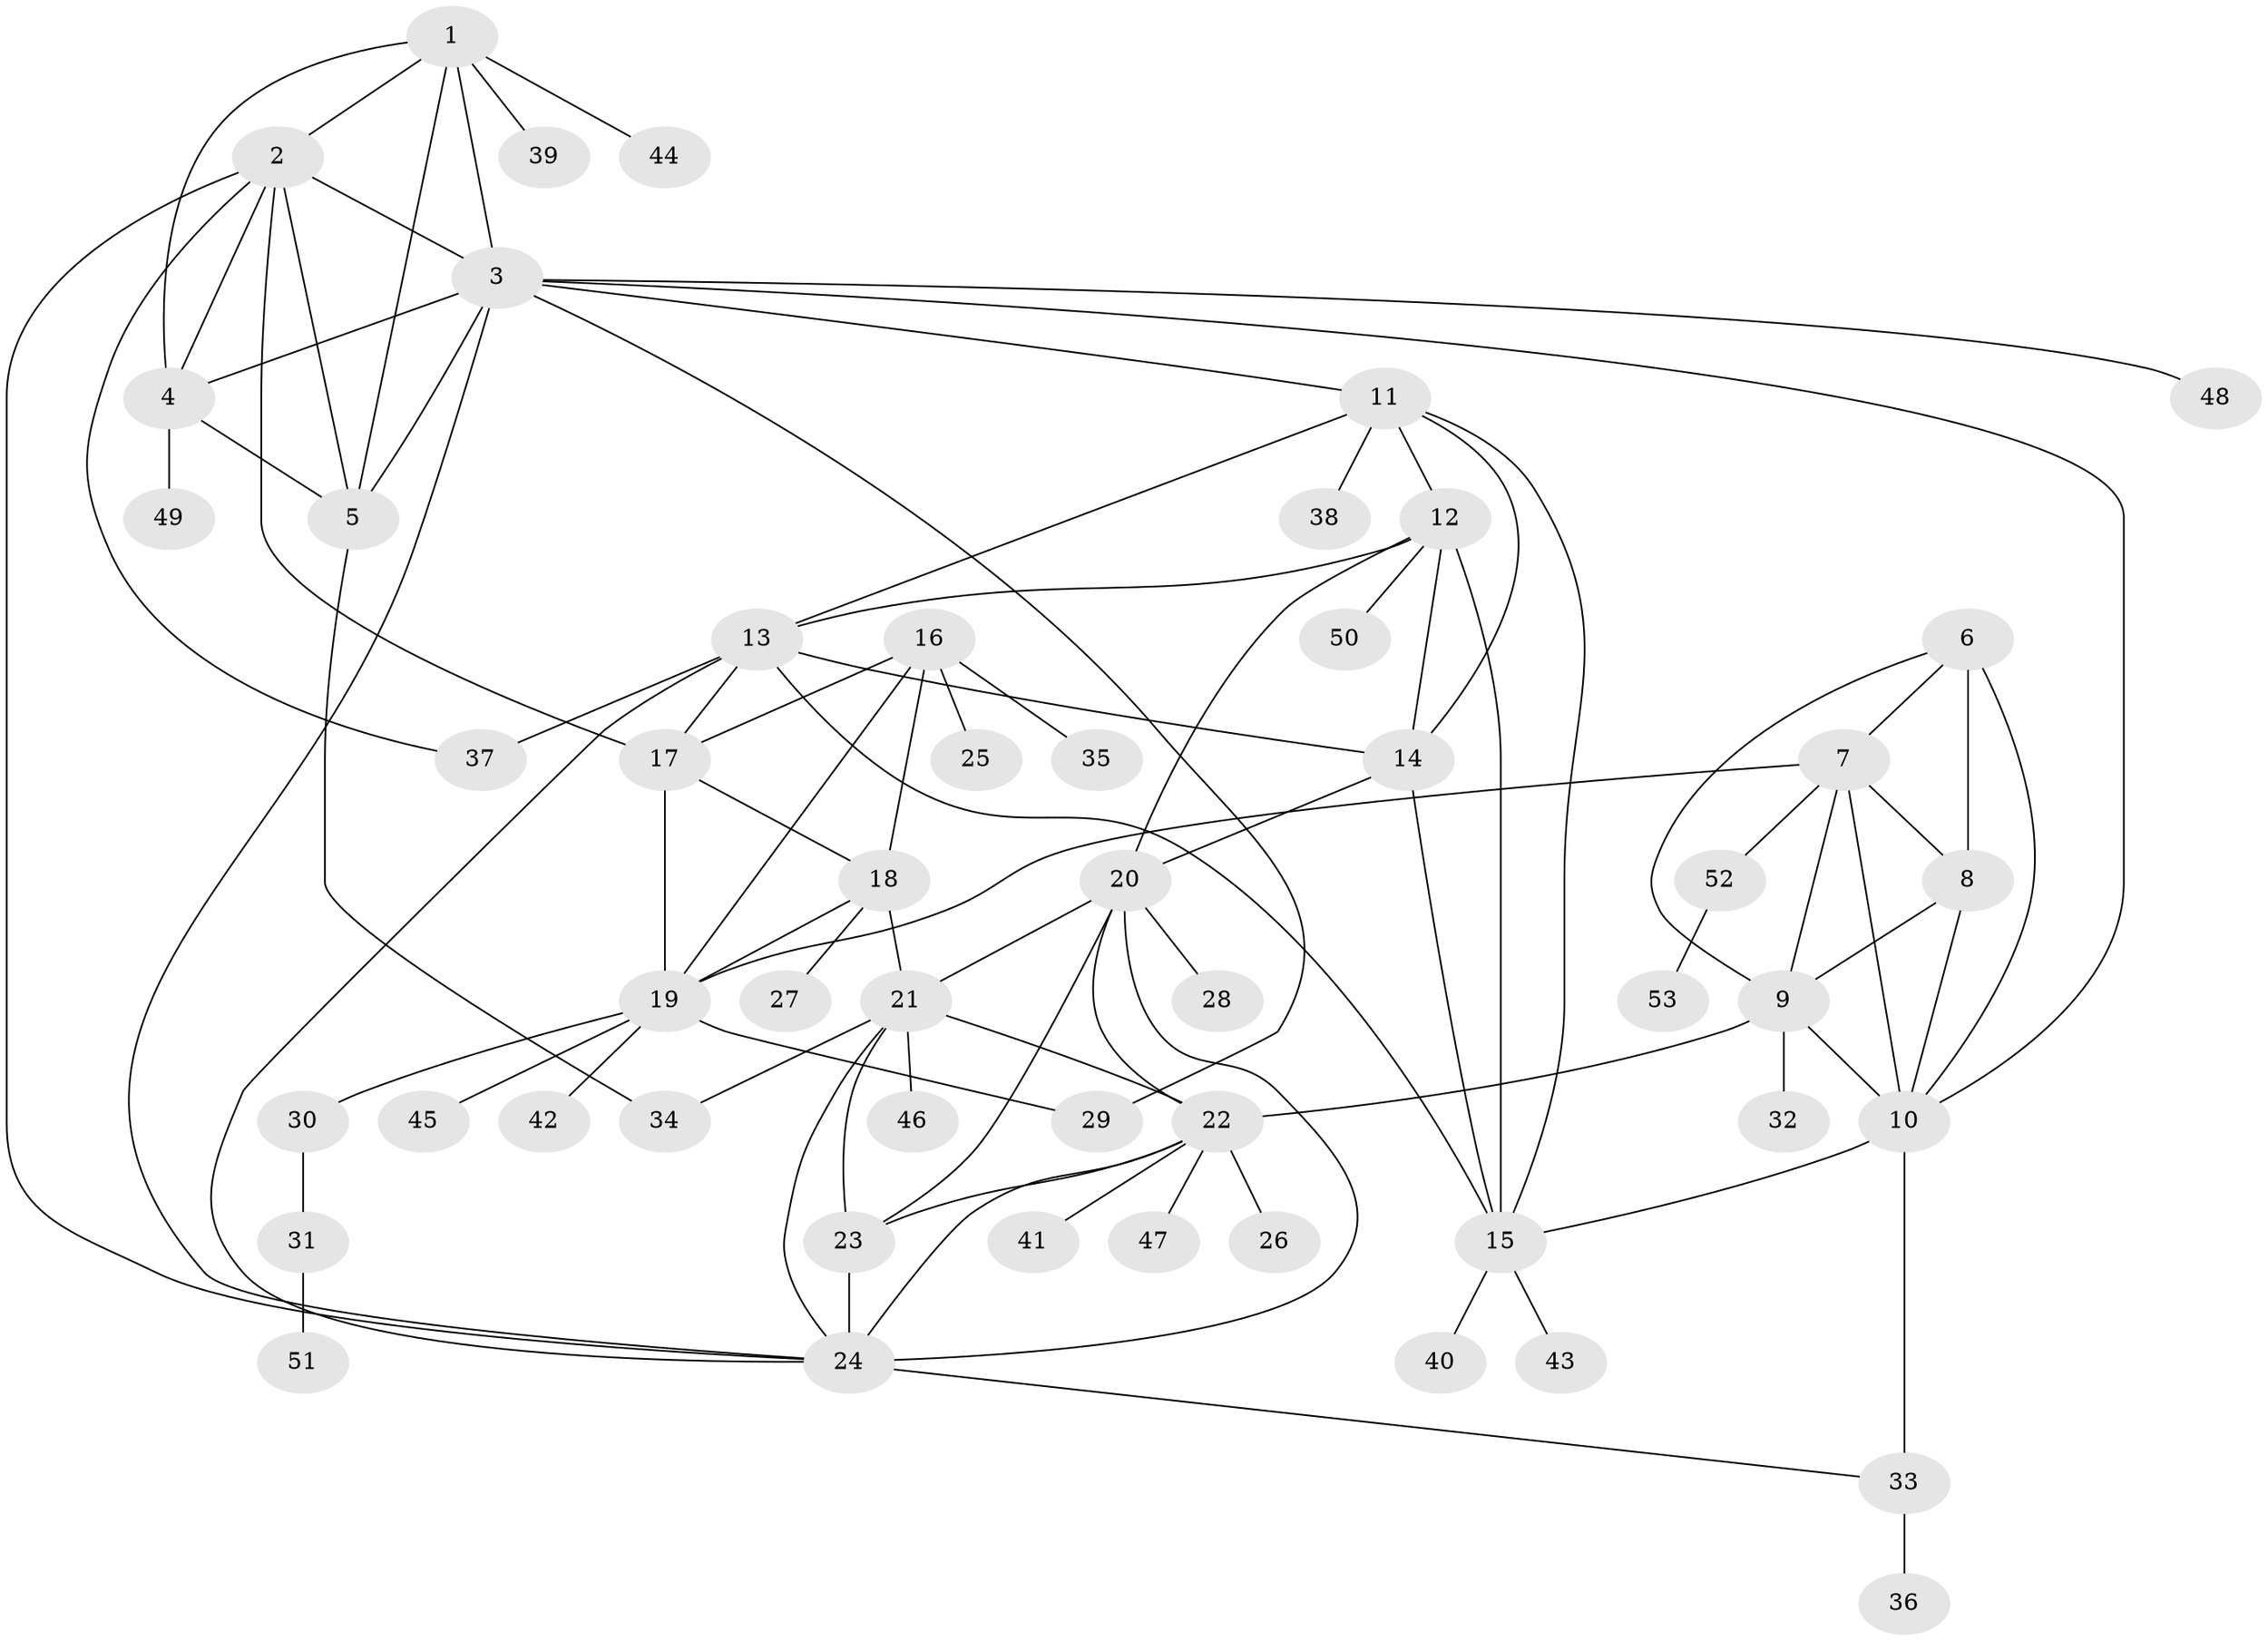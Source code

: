 // original degree distribution, {8: 0.047619047619047616, 9: 0.047619047619047616, 6: 0.0380952380952381, 7: 0.0380952380952381, 4: 0.01904761904761905, 10: 0.01904761904761905, 11: 0.009523809523809525, 5: 0.01904761904761905, 1: 0.5333333333333333, 2: 0.19047619047619047, 3: 0.0380952380952381}
// Generated by graph-tools (version 1.1) at 2025/37/03/09/25 02:37:40]
// undirected, 53 vertices, 92 edges
graph export_dot {
graph [start="1"]
  node [color=gray90,style=filled];
  1;
  2;
  3;
  4;
  5;
  6;
  7;
  8;
  9;
  10;
  11;
  12;
  13;
  14;
  15;
  16;
  17;
  18;
  19;
  20;
  21;
  22;
  23;
  24;
  25;
  26;
  27;
  28;
  29;
  30;
  31;
  32;
  33;
  34;
  35;
  36;
  37;
  38;
  39;
  40;
  41;
  42;
  43;
  44;
  45;
  46;
  47;
  48;
  49;
  50;
  51;
  52;
  53;
  1 -- 2 [weight=1.0];
  1 -- 3 [weight=1.0];
  1 -- 4 [weight=1.0];
  1 -- 5 [weight=1.0];
  1 -- 39 [weight=2.0];
  1 -- 44 [weight=1.0];
  2 -- 3 [weight=2.0];
  2 -- 4 [weight=1.0];
  2 -- 5 [weight=1.0];
  2 -- 17 [weight=1.0];
  2 -- 24 [weight=1.0];
  2 -- 37 [weight=1.0];
  3 -- 4 [weight=1.0];
  3 -- 5 [weight=1.0];
  3 -- 10 [weight=1.0];
  3 -- 11 [weight=1.0];
  3 -- 24 [weight=1.0];
  3 -- 29 [weight=1.0];
  3 -- 48 [weight=1.0];
  4 -- 5 [weight=1.0];
  4 -- 49 [weight=1.0];
  5 -- 34 [weight=1.0];
  6 -- 7 [weight=1.0];
  6 -- 8 [weight=2.0];
  6 -- 9 [weight=1.0];
  6 -- 10 [weight=1.0];
  7 -- 8 [weight=1.0];
  7 -- 9 [weight=1.0];
  7 -- 10 [weight=1.0];
  7 -- 19 [weight=1.0];
  7 -- 52 [weight=1.0];
  8 -- 9 [weight=1.0];
  8 -- 10 [weight=1.0];
  9 -- 10 [weight=1.0];
  9 -- 22 [weight=1.0];
  9 -- 32 [weight=4.0];
  10 -- 15 [weight=1.0];
  10 -- 33 [weight=4.0];
  11 -- 12 [weight=1.0];
  11 -- 13 [weight=1.0];
  11 -- 14 [weight=1.0];
  11 -- 15 [weight=1.0];
  11 -- 38 [weight=1.0];
  12 -- 13 [weight=1.0];
  12 -- 14 [weight=1.0];
  12 -- 15 [weight=1.0];
  12 -- 20 [weight=1.0];
  12 -- 50 [weight=1.0];
  13 -- 14 [weight=1.0];
  13 -- 15 [weight=1.0];
  13 -- 17 [weight=1.0];
  13 -- 24 [weight=1.0];
  13 -- 37 [weight=1.0];
  14 -- 15 [weight=1.0];
  14 -- 20 [weight=1.0];
  15 -- 40 [weight=1.0];
  15 -- 43 [weight=1.0];
  16 -- 17 [weight=2.0];
  16 -- 18 [weight=1.0];
  16 -- 19 [weight=1.0];
  16 -- 25 [weight=3.0];
  16 -- 35 [weight=1.0];
  17 -- 18 [weight=2.0];
  17 -- 19 [weight=2.0];
  18 -- 19 [weight=1.0];
  18 -- 21 [weight=1.0];
  18 -- 27 [weight=1.0];
  19 -- 29 [weight=1.0];
  19 -- 30 [weight=1.0];
  19 -- 42 [weight=1.0];
  19 -- 45 [weight=1.0];
  20 -- 21 [weight=1.0];
  20 -- 22 [weight=1.0];
  20 -- 23 [weight=1.0];
  20 -- 24 [weight=1.0];
  20 -- 28 [weight=1.0];
  21 -- 22 [weight=1.0];
  21 -- 23 [weight=1.0];
  21 -- 24 [weight=1.0];
  21 -- 34 [weight=1.0];
  21 -- 46 [weight=2.0];
  22 -- 23 [weight=1.0];
  22 -- 24 [weight=1.0];
  22 -- 26 [weight=1.0];
  22 -- 41 [weight=1.0];
  22 -- 47 [weight=1.0];
  23 -- 24 [weight=4.0];
  24 -- 33 [weight=1.0];
  30 -- 31 [weight=1.0];
  31 -- 51 [weight=1.0];
  33 -- 36 [weight=1.0];
  52 -- 53 [weight=1.0];
}
